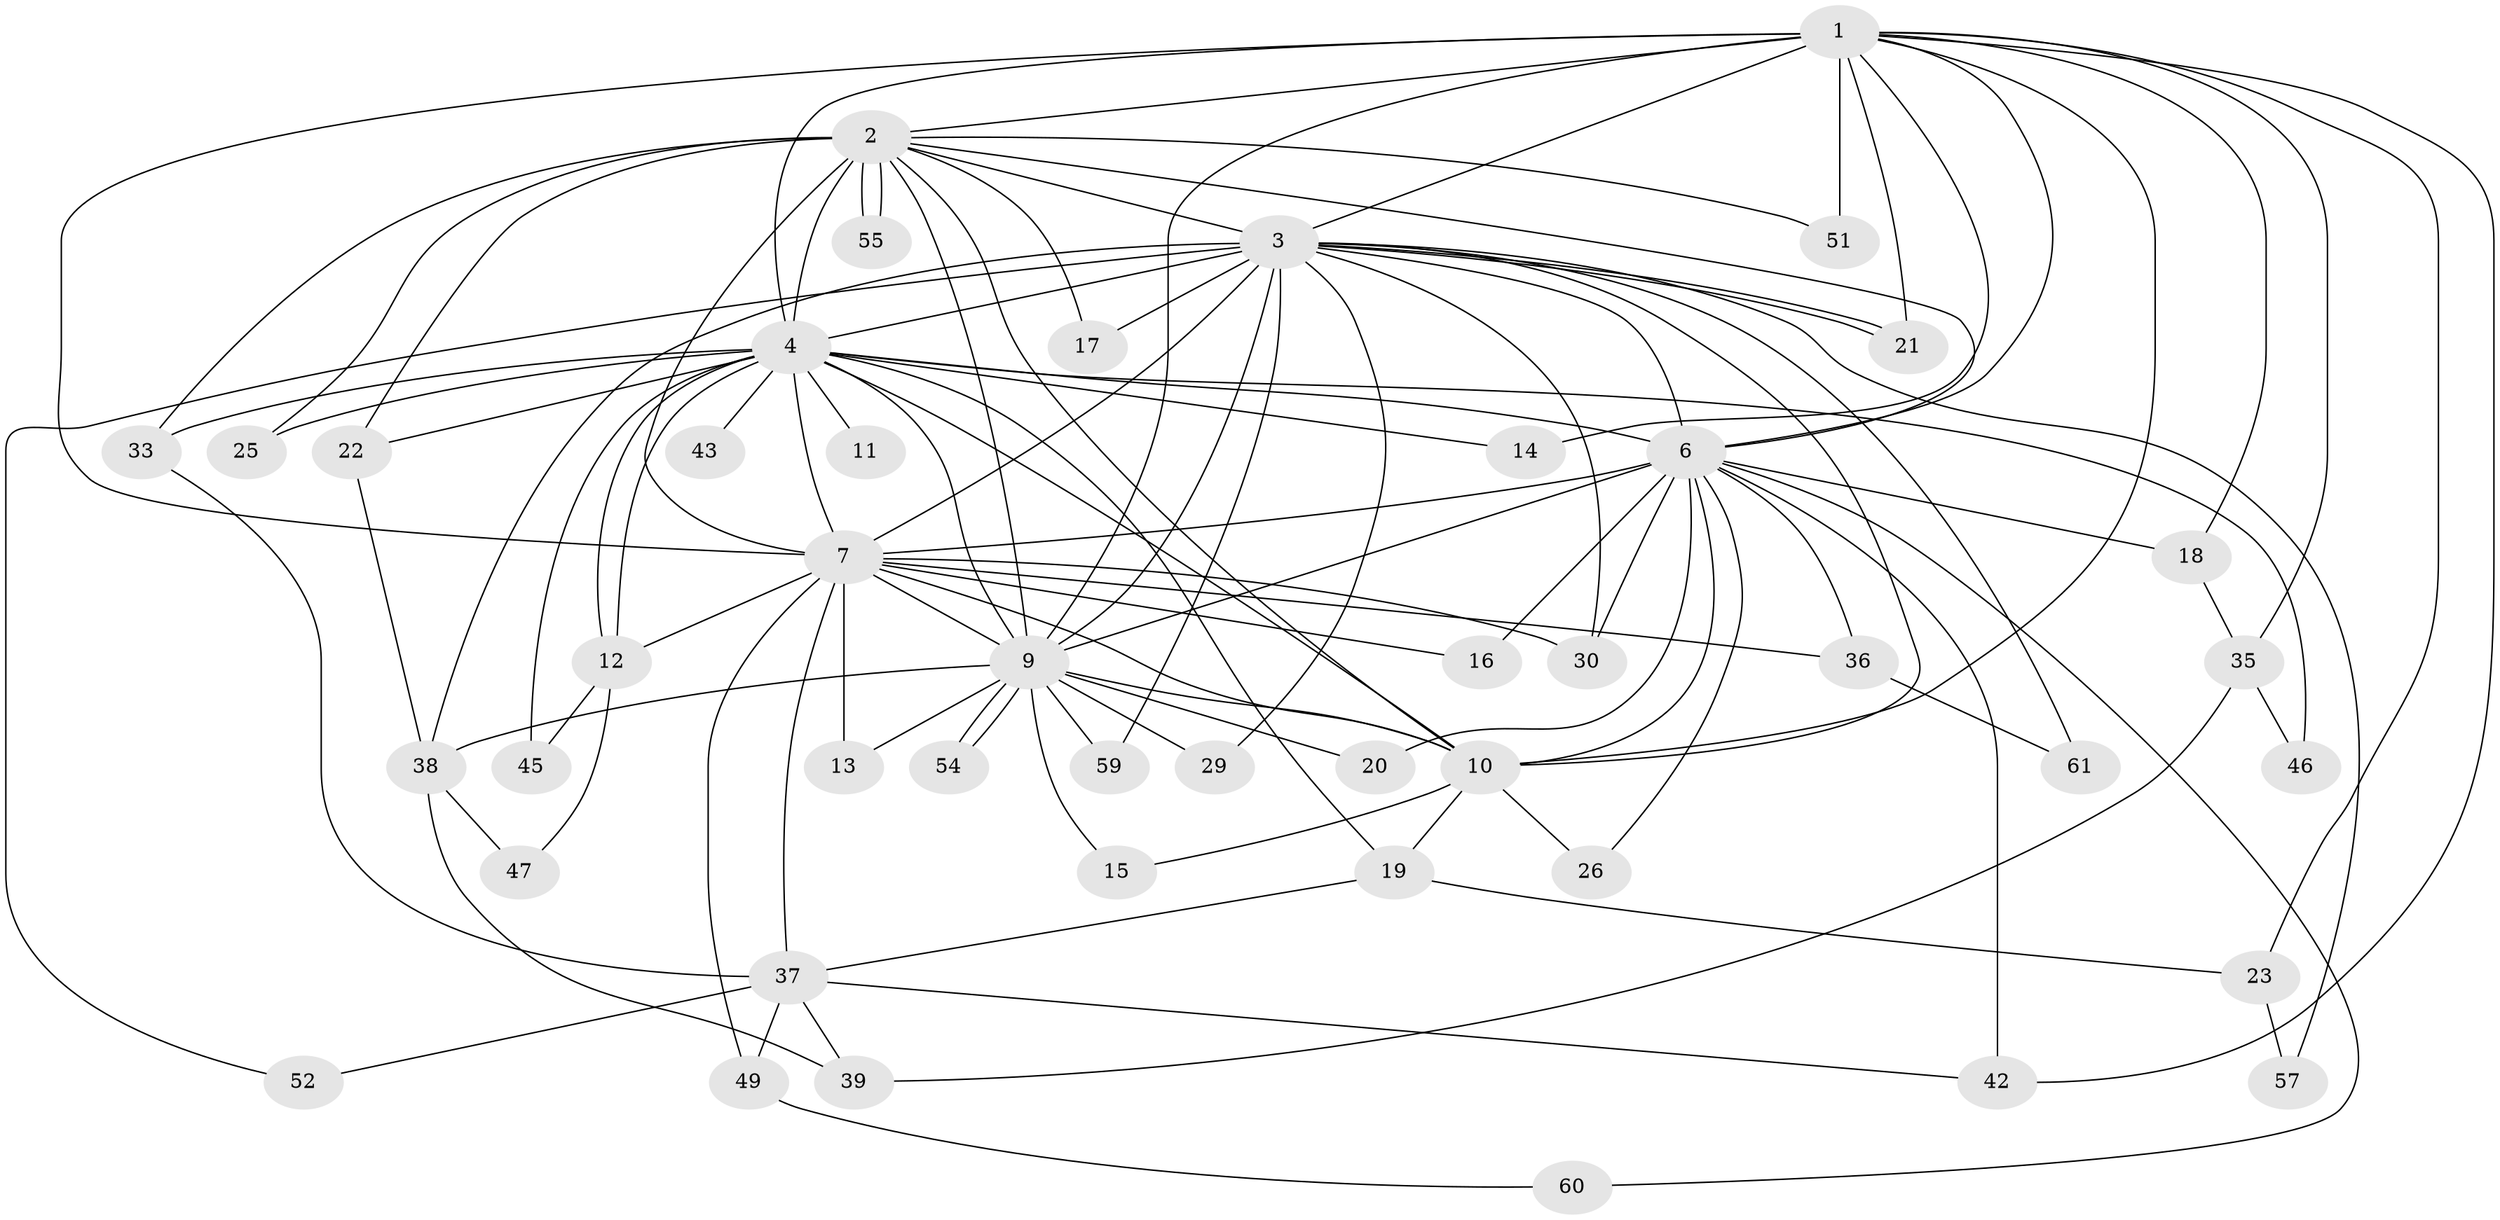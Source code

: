 // original degree distribution, {17: 0.04918032786885246, 18: 0.04918032786885246, 20: 0.01639344262295082, 12: 0.01639344262295082, 14: 0.03278688524590164, 2: 0.5573770491803278, 3: 0.18032786885245902, 4: 0.06557377049180328, 7: 0.01639344262295082, 5: 0.01639344262295082}
// Generated by graph-tools (version 1.1) at 2025/11/02/27/25 16:11:01]
// undirected, 45 vertices, 107 edges
graph export_dot {
graph [start="1"]
  node [color=gray90,style=filled];
  1 [super="+34"];
  2 [super="+27"];
  3 [super="+5"];
  4 [super="+8"];
  6 [super="+28"];
  7 [super="+58"];
  9 [super="+24"];
  10 [super="+31"];
  11;
  12 [super="+40"];
  13;
  14;
  15;
  16;
  17;
  18;
  19;
  20;
  21 [super="+53"];
  22 [super="+32"];
  23;
  25;
  26;
  29;
  30 [super="+48"];
  33;
  35;
  36;
  37 [super="+41"];
  38 [super="+44"];
  39 [super="+50"];
  42 [super="+56"];
  43;
  45;
  46;
  47;
  49;
  51;
  52;
  54;
  55;
  57;
  59;
  60;
  61;
  1 -- 2;
  1 -- 3 [weight=2];
  1 -- 4 [weight=3];
  1 -- 6;
  1 -- 7;
  1 -- 9;
  1 -- 10;
  1 -- 14;
  1 -- 18;
  1 -- 23;
  1 -- 35;
  1 -- 51;
  1 -- 21;
  1 -- 42;
  2 -- 3 [weight=2];
  2 -- 4 [weight=3];
  2 -- 6;
  2 -- 7 [weight=2];
  2 -- 9;
  2 -- 10;
  2 -- 17;
  2 -- 22;
  2 -- 25;
  2 -- 33;
  2 -- 51;
  2 -- 55;
  2 -- 55;
  3 -- 4 [weight=4];
  3 -- 6 [weight=2];
  3 -- 7 [weight=2];
  3 -- 9 [weight=3];
  3 -- 10 [weight=2];
  3 -- 17;
  3 -- 21;
  3 -- 21;
  3 -- 29;
  3 -- 52;
  3 -- 57;
  3 -- 59;
  3 -- 61;
  3 -- 38;
  3 -- 30;
  4 -- 6 [weight=2];
  4 -- 7 [weight=2];
  4 -- 9 [weight=2];
  4 -- 10 [weight=2];
  4 -- 12;
  4 -- 12;
  4 -- 14;
  4 -- 19;
  4 -- 25;
  4 -- 33;
  4 -- 43 [weight=2];
  4 -- 45;
  4 -- 46;
  4 -- 22 [weight=2];
  4 -- 11;
  6 -- 7;
  6 -- 9;
  6 -- 10;
  6 -- 16;
  6 -- 18;
  6 -- 20;
  6 -- 26;
  6 -- 30;
  6 -- 42;
  6 -- 60;
  6 -- 36;
  7 -- 9;
  7 -- 10;
  7 -- 13;
  7 -- 16;
  7 -- 30;
  7 -- 36;
  7 -- 49;
  7 -- 37;
  7 -- 12;
  9 -- 10;
  9 -- 13;
  9 -- 15;
  9 -- 20;
  9 -- 29;
  9 -- 38;
  9 -- 54;
  9 -- 54;
  9 -- 59;
  10 -- 15;
  10 -- 19;
  10 -- 26;
  12 -- 47;
  12 -- 45;
  18 -- 35;
  19 -- 23;
  19 -- 37;
  22 -- 38;
  23 -- 57;
  33 -- 37;
  35 -- 39;
  35 -- 46;
  36 -- 61;
  37 -- 42;
  37 -- 49;
  37 -- 52;
  37 -- 39;
  38 -- 39;
  38 -- 47;
  49 -- 60;
}
